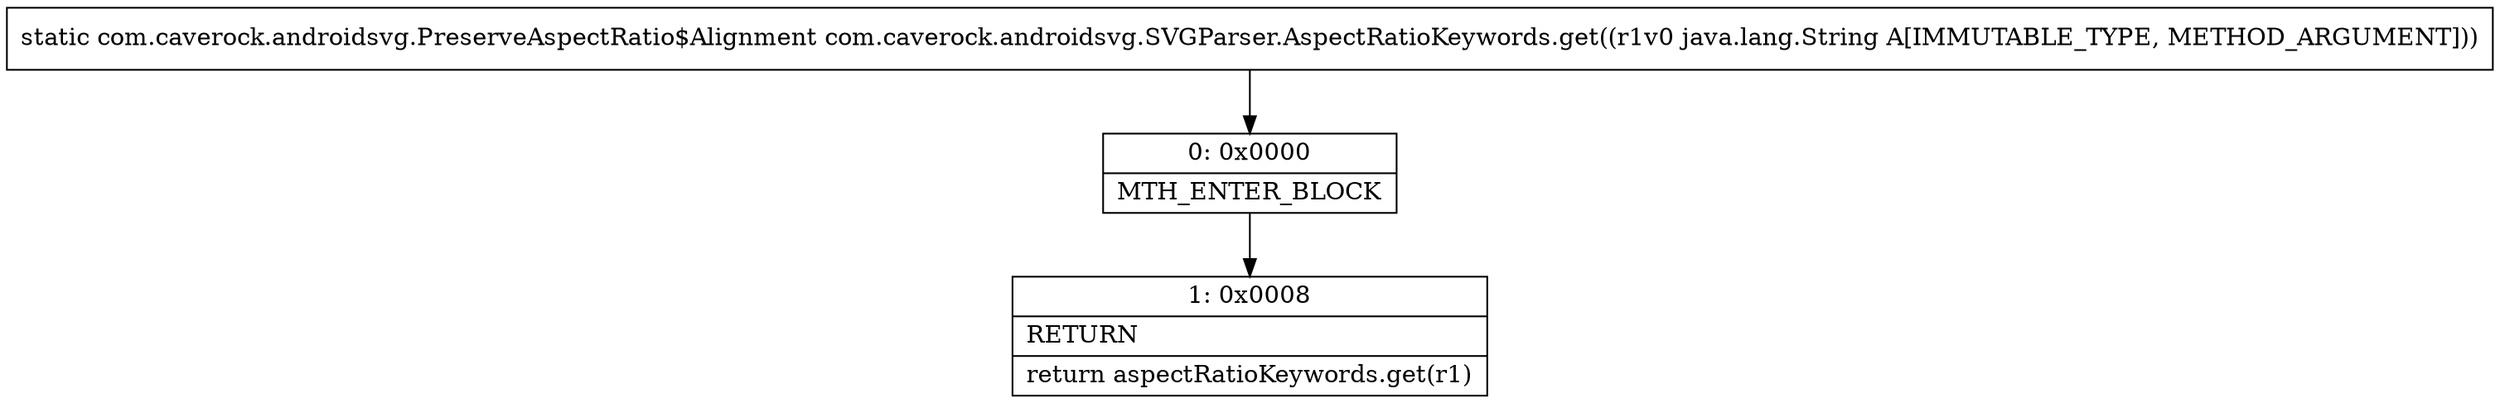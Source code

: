 digraph "CFG forcom.caverock.androidsvg.SVGParser.AspectRatioKeywords.get(Ljava\/lang\/String;)Lcom\/caverock\/androidsvg\/PreserveAspectRatio$Alignment;" {
Node_0 [shape=record,label="{0\:\ 0x0000|MTH_ENTER_BLOCK\l}"];
Node_1 [shape=record,label="{1\:\ 0x0008|RETURN\l|return aspectRatioKeywords.get(r1)\l}"];
MethodNode[shape=record,label="{static com.caverock.androidsvg.PreserveAspectRatio$Alignment com.caverock.androidsvg.SVGParser.AspectRatioKeywords.get((r1v0 java.lang.String A[IMMUTABLE_TYPE, METHOD_ARGUMENT])) }"];
MethodNode -> Node_0;
Node_0 -> Node_1;
}

